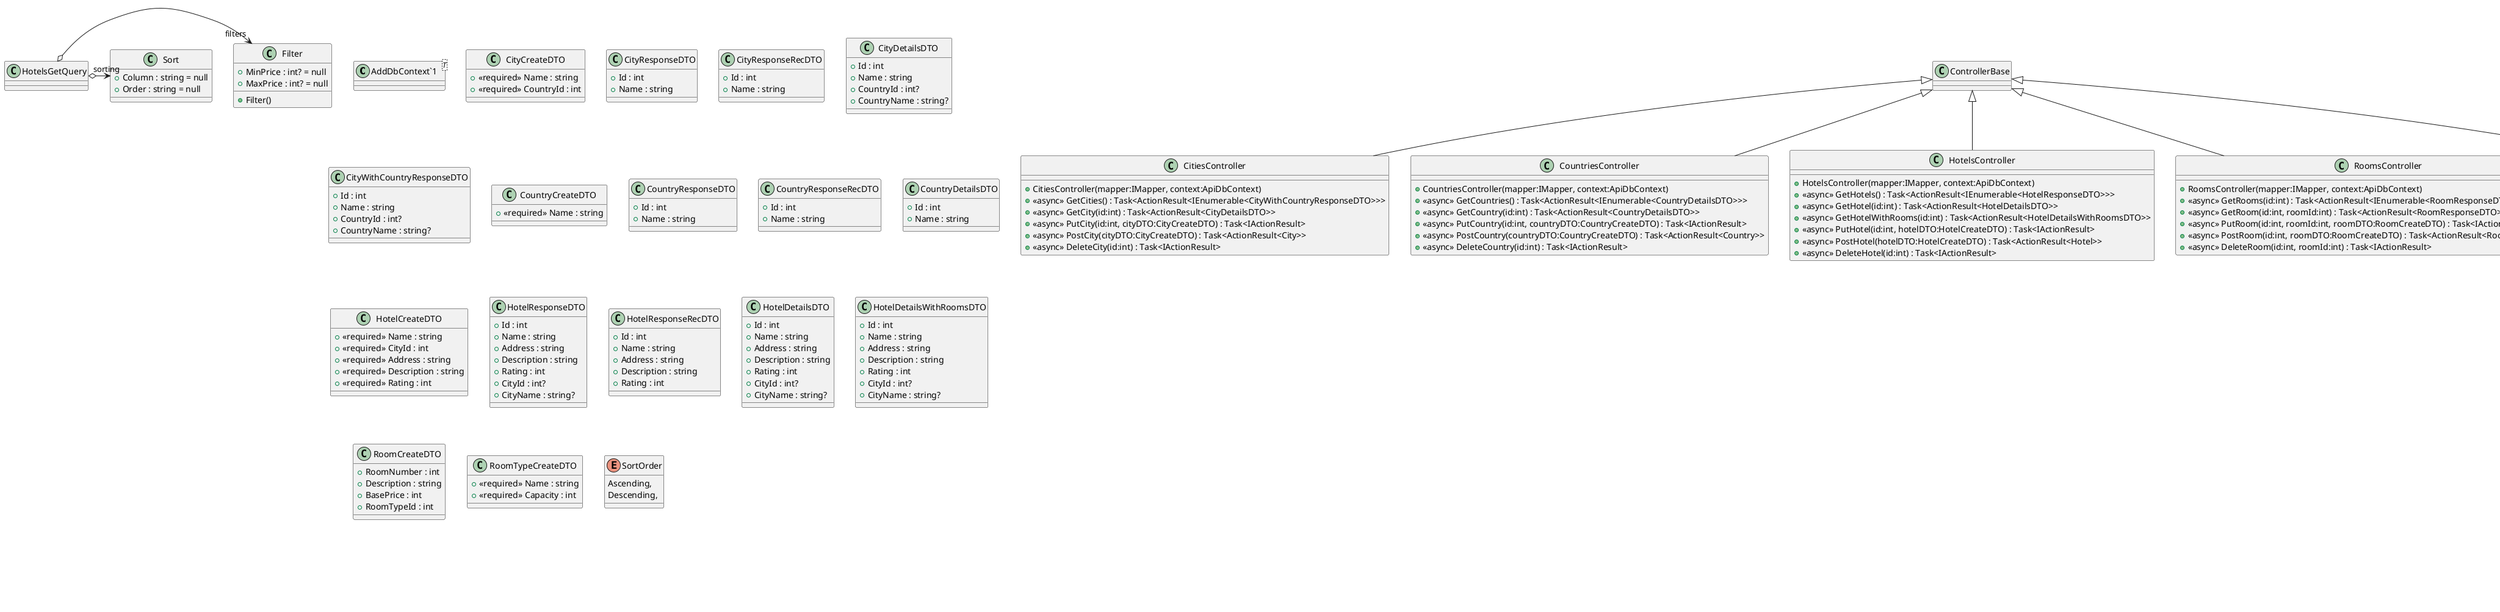 @startuml
class "AddDbContext`1"<T> {
}

class CitiesController {
    + CitiesController(mapper:IMapper, context:ApiDbContext)
    + <<async>> GetCities() : Task<ActionResult<IEnumerable<CityWithCountryResponseDTO>>>
    + <<async>> GetCity(id:int) : Task<ActionResult<CityDetailsDTO>>
    + <<async>> PutCity(id:int, cityDTO:CityCreateDTO) : Task<IActionResult>
    + <<async>> PostCity(cityDTO:CityCreateDTO) : Task<ActionResult<City>>
    + <<async>> DeleteCity(id:int) : Task<IActionResult>
}
ControllerBase <|-- CitiesController

class CountriesController {
    + CountriesController(mapper:IMapper, context:ApiDbContext)
    + <<async>> GetCountries() : Task<ActionResult<IEnumerable<CountryDetailsDTO>>>
    + <<async>> GetCountry(id:int) : Task<ActionResult<CountryDetailsDTO>>
    + <<async>> PutCountry(id:int, countryDTO:CountryCreateDTO) : Task<IActionResult>
    + <<async>> PostCountry(countryDTO:CountryCreateDTO) : Task<ActionResult<Country>>
    + <<async>> DeleteCountry(id:int) : Task<IActionResult>
}
ControllerBase <|-- CountriesController

class HotelsController {
    + HotelsController(mapper:IMapper, context:ApiDbContext)
    + <<async>> GetHotels() : Task<ActionResult<IEnumerable<HotelResponseDTO>>>
    + <<async>> GetHotel(id:int) : Task<ActionResult<HotelDetailsDTO>>
    + <<async>> GetHotelWithRooms(id:int) : Task<ActionResult<HotelDetailsWithRoomsDTO>>
    + <<async>> PutHotel(id:int, hotelDTO:HotelCreateDTO) : Task<IActionResult>
    + <<async>> PostHotel(hotelDTO:HotelCreateDTO) : Task<ActionResult<Hotel>>
    + <<async>> DeleteHotel(id:int) : Task<IActionResult>
}
ControllerBase <|-- HotelsController

class RoomsController {
    + RoomsController(mapper:IMapper, context:ApiDbContext)
    + <<async>> GetRooms(id:int) : Task<ActionResult<IEnumerable<RoomResponseDTO>>>
    + <<async>> GetRoom(id:int, roomId:int) : Task<ActionResult<RoomResponseDTO>>
    + <<async>> PutRoom(id:int, roomId:int, roomDTO:RoomCreateDTO) : Task<IActionResult>
    + <<async>> PostRoom(id:int, roomDTO:RoomCreateDTO) : Task<ActionResult<RoomResponseDTO>>
    + <<async>> DeleteRoom(id:int, roomId:int) : Task<IActionResult>
}
ControllerBase <|-- RoomsController

class RoomTypesController {
    + RoomTypesController(mapper:IMapper, context:ApiDbContext)
    + <<async>> GetRooms() : Task<ActionResult<IEnumerable<RoomTypeResponseDTO>>>
    + <<async>> GetRoomType(id:int) : Task<ActionResult<RoomTypeResponseDTO>>
    + <<async>> PutRoomType(id:int, roomTypeDTO:RoomTypeCreateDTO) : Task<IActionResult>
    + <<async>> PostRoomType(roomTypeDTO:RoomTypeCreateDTO) : Task<ActionResult<RoomType>>
    + <<async>> DeleteRoomType(id:int) : Task<IActionResult>
}
ControllerBase <|-- RoomTypesController

class ApiDbContext {
    + ApiDbContext(options:DbContextOptions<ApiDbContext>)
}
class "DbSet`1"<T> {
}
DbContext <|-- ApiDbContext
ApiDbContext --> "Countries<Entities.Country>" "DbSet`1"
ApiDbContext --> "Cities<Entities.City>" "DbSet`1"
ApiDbContext --> "Hotels<Entities.Hotel>" "DbSet`1"
ApiDbContext --> "RoomTypes<Entities.RoomType>" "DbSet`1"
ApiDbContext --> "Rooms<Entities.Room>" "DbSet`1"
ApiDbContext --> "Occupancies<Entities.Occupancy>" "DbSet`1"

class AutoMapperProfile {
    + AutoMapperProfile()
}
Profile <|-- AutoMapperProfile

class CityCreateDTO {
    + <<required>> Name : string
    + <<required>> CountryId : int
}
class CityResponseDTO {
    + Id : int
    + Name : string
}
class CityResponseRecDTO {
    + Id : int
    + Name : string
}
class CityDetailsDTO {
    + Id : int
    + Name : string
    + CountryId : int?
    + CountryName : string?
}
class CityWithCountryResponseDTO {
    + Id : int
    + Name : string
    + CountryId : int?
    + CountryName : string?
}

class CountryCreateDTO {
    + <<required>> Name : string
}
class CountryResponseDTO {
    + Id : int
    + Name : string
}
class CountryResponseRecDTO {
    + Id : int
    + Name : string
}
class CountryDetailsDTO {
    + Id : int
    + Name : string
}

class HotelCreateDTO {
    + <<required>> Name : string
    + <<required>> CityId : int
    + <<required>> Address : string
    + <<required>> Description : string
    + <<required>> Rating : int
}
class HotelResponseDTO {
    + Id : int
    + Name : string
    + Address : string
    + Description : string
    + Rating : int
    + CityId : int?
    + CityName : string?
}
class HotelResponseRecDTO {
    + Id : int
    + Name : string
    + Address : string
    + Description : string
    + Rating : int
}
class HotelDetailsDTO {
    + Id : int
    + Name : string
    + Address : string
    + Description : string
    + Rating : int
    + CityId : int?
    + CityName : string?
}
class HotelDetailsWithRoomsDTO {
    + Id : int
    + Name : string
    + Address : string
    + Description : string
    + Rating : int
    + CityId : int?
    + CityName : string?
}

class RoomCreateDTO {
    + RoomNumber : int
    + Description : string
    + BasePrice : int
    + RoomTypeId : int
}
class RoomResponseDTO {
    + Id : int
    + RoomsCount : int
    + Description : string
    + BasePrice : int
}
class RoomResponseRecDTO {
    + Id : int
    + RoomsCount : int
    + Description : string
    + BasePrice : int
}
RoomResponseDTO --> "RoomType" RoomTypeResponseDTO
RoomResponseRecDTO --> "RoomType" RoomTypeResponseDTO

class RoomTypeCreateDTO {
    + <<required>> Name : string
    + <<required>> Capacity : int
}
class RoomTypeResponseDTO {
    + Id : int
    + Name : string
    + Capacity : int
}

class City {
    + Id : int
    + Name : string
}
City --> "Country" Country

class Country {
    + Id : int
    + Name : string
}

class Hotel {
    + Id : int
    + Name : string
    + Address : string
    + Description : string
    + Rating : int
    + Stars : int
    + HasFood : bool
}
Hotel --> "City" City

class Occupancy {
    + HotelId : int
    + RoomNumber : int
    + ReservationId : int
}
Occupancy --> "CheckIn" DateTime
Occupancy --> "CheckOut" DateTime
Occupancy --> "HasRoom" Room

class Room {
    + HotelId : int
    + RoomNumber : int
    + Description : string?
    + BasePrice : int
}
Room --> "Hotel" Hotel
Room --> "RoomType" RoomType

class RoomType {
    + Id : int
    + Name : string
    + Capacity : int
}

class Filter {
    + MinPrice : int? = null
    + MaxPrice : int? = null
    + Filter()
}

class Sort {
    + Column : string = null
    + Order : string = null
}
enum SortOrder {
    Ascending,
    Descending,
}

class initmig <<partial>> {
}
Migration <|-- initmig

class initmig <<partial>> {
}

class ApiDbContextModelSnapshot <<partial>> {
}
ModelSnapshot <|-- ApiDbContextModelSnapshot

class HotelsGetQuery {
}
HotelsGetQuery o-> "filters" Filter
HotelsGetQuery o-> "sorting" Sort

class HotelsReserveQuery {
    + HotelId : int
    + RoomId : int
    + ReservationId : int
}
HotelsReserveQuery --> "CheckIn" DateTime
HotelsReserveQuery --> "CheckOut" DateTime

class HotelsQueryHandler {
    + HotelsQueryHandler(logger:Serilog.ILogger, config:IConfiguration, connectionFactory:IConnectionFactory, context:ApiDbContext)
}
ConsumerServiceBase <|-- HotelsQueryHandler
@enduml
